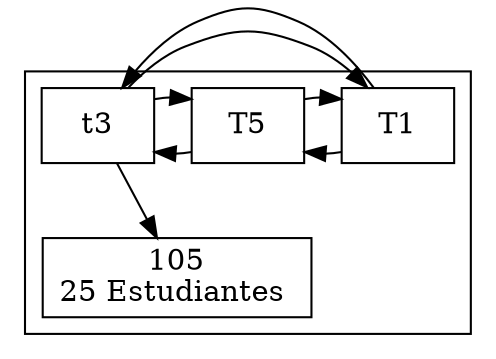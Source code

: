 digraph g{subgraph cluster_edificio{
node [shape=box,color=black];
edificio_T1->edificio_T5[constraint=false];
edificio_T1[label="T1"];
edificio_T5->edificio_t3[constraint=false];
edificio_T5[label="T5"];
edificio_t3->edificio_T1[constraint=false];
edificio_t3[label="t3"];
edificio_T1->edificio_t3[constraint=false];
edificio_T5->edificio_T1[constraint=false];
edificio_t3->edificio_T5[constraint=false];
edificio_t3->salon_edificio_t3105;
salon_edificio_t3105[label="105\n25 Estudiantes "];
} }